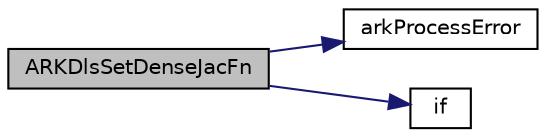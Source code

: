 digraph "ARKDlsSetDenseJacFn"
{
  edge [fontname="Helvetica",fontsize="10",labelfontname="Helvetica",labelfontsize="10"];
  node [fontname="Helvetica",fontsize="10",shape=record];
  rankdir="LR";
  Node44 [label="ARKDlsSetDenseJacFn",height=0.2,width=0.4,color="black", fillcolor="grey75", style="filled", fontcolor="black"];
  Node44 -> Node45 [color="midnightblue",fontsize="10",style="solid",fontname="Helvetica"];
  Node45 [label="arkProcessError",height=0.2,width=0.4,color="black", fillcolor="white", style="filled",URL="$dc/d49/arkode_8c.html#aba6159e58f2e8ed8560e9bdbf6f6d4c0"];
  Node44 -> Node46 [color="midnightblue",fontsize="10",style="solid",fontname="Helvetica"];
  Node46 [label="if",height=0.2,width=0.4,color="black", fillcolor="white", style="filled",URL="$dc/ddc/3rd_party_2flex-2_85_835_2parse_8c.html#a5468319b5337c3d6192d299ceb3062fc"];
}
